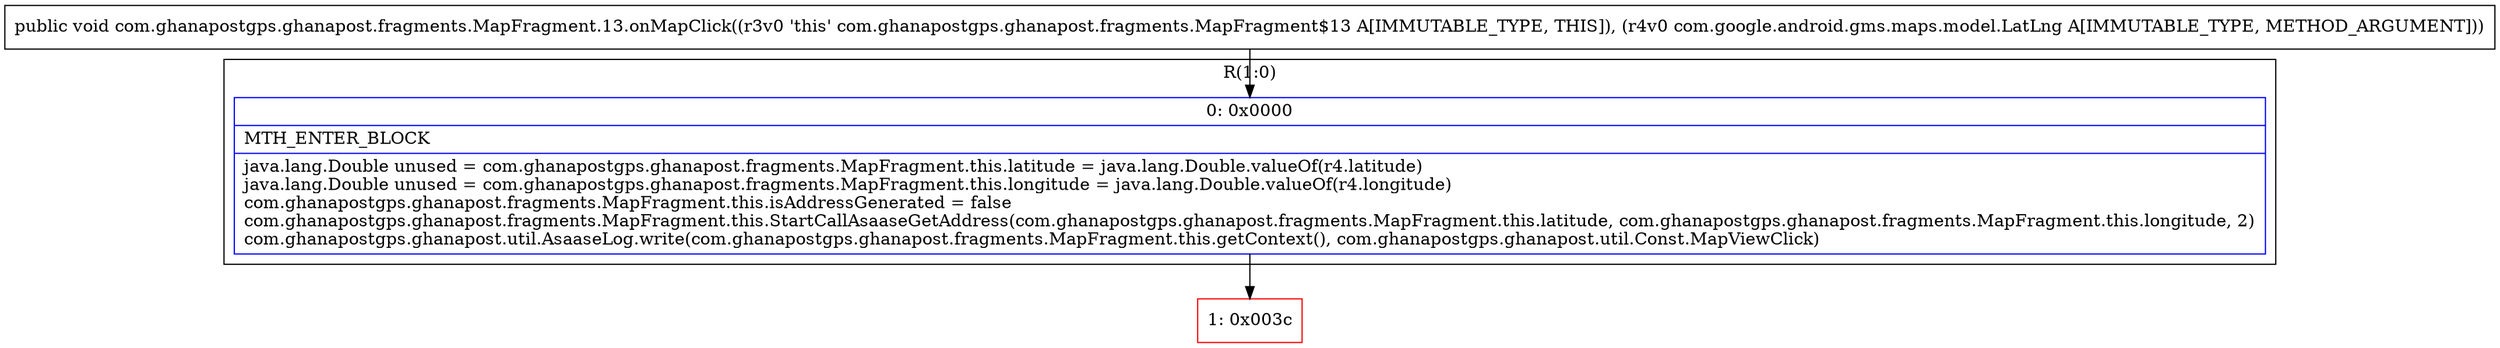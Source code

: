 digraph "CFG forcom.ghanapostgps.ghanapost.fragments.MapFragment.13.onMapClick(Lcom\/google\/android\/gms\/maps\/model\/LatLng;)V" {
subgraph cluster_Region_670824432 {
label = "R(1:0)";
node [shape=record,color=blue];
Node_0 [shape=record,label="{0\:\ 0x0000|MTH_ENTER_BLOCK\l|java.lang.Double unused = com.ghanapostgps.ghanapost.fragments.MapFragment.this.latitude = java.lang.Double.valueOf(r4.latitude)\ljava.lang.Double unused = com.ghanapostgps.ghanapost.fragments.MapFragment.this.longitude = java.lang.Double.valueOf(r4.longitude)\lcom.ghanapostgps.ghanapost.fragments.MapFragment.this.isAddressGenerated = false\lcom.ghanapostgps.ghanapost.fragments.MapFragment.this.StartCallAsaaseGetAddress(com.ghanapostgps.ghanapost.fragments.MapFragment.this.latitude, com.ghanapostgps.ghanapost.fragments.MapFragment.this.longitude, 2)\lcom.ghanapostgps.ghanapost.util.AsaaseLog.write(com.ghanapostgps.ghanapost.fragments.MapFragment.this.getContext(), com.ghanapostgps.ghanapost.util.Const.MapViewClick)\l}"];
}
Node_1 [shape=record,color=red,label="{1\:\ 0x003c}"];
MethodNode[shape=record,label="{public void com.ghanapostgps.ghanapost.fragments.MapFragment.13.onMapClick((r3v0 'this' com.ghanapostgps.ghanapost.fragments.MapFragment$13 A[IMMUTABLE_TYPE, THIS]), (r4v0 com.google.android.gms.maps.model.LatLng A[IMMUTABLE_TYPE, METHOD_ARGUMENT])) }"];
MethodNode -> Node_0;
Node_0 -> Node_1;
}

